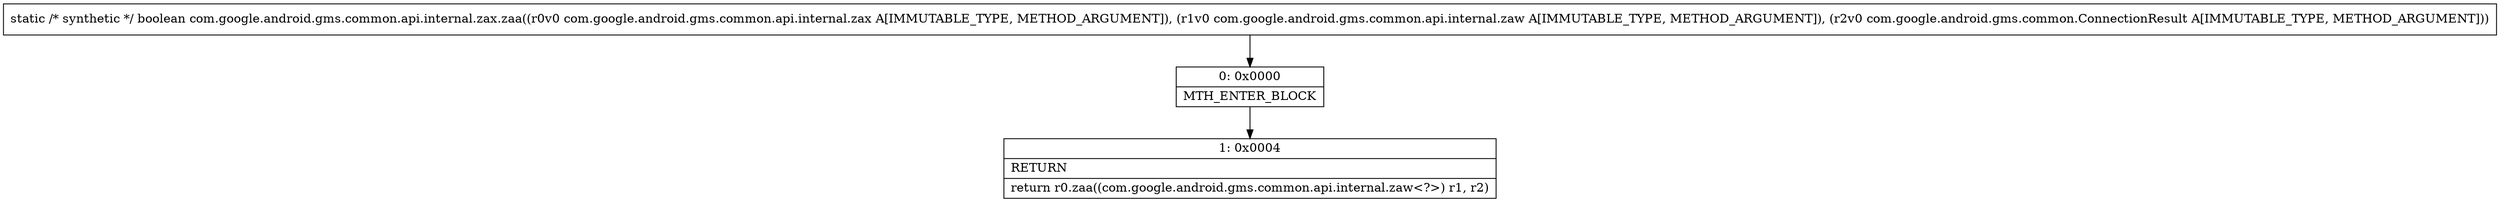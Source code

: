 digraph "CFG forcom.google.android.gms.common.api.internal.zax.zaa(Lcom\/google\/android\/gms\/common\/api\/internal\/zax;Lcom\/google\/android\/gms\/common\/api\/internal\/zaw;Lcom\/google\/android\/gms\/common\/ConnectionResult;)Z" {
Node_0 [shape=record,label="{0\:\ 0x0000|MTH_ENTER_BLOCK\l}"];
Node_1 [shape=record,label="{1\:\ 0x0004|RETURN\l|return r0.zaa((com.google.android.gms.common.api.internal.zaw\<?\>) r1, r2)\l}"];
MethodNode[shape=record,label="{static \/* synthetic *\/ boolean com.google.android.gms.common.api.internal.zax.zaa((r0v0 com.google.android.gms.common.api.internal.zax A[IMMUTABLE_TYPE, METHOD_ARGUMENT]), (r1v0 com.google.android.gms.common.api.internal.zaw A[IMMUTABLE_TYPE, METHOD_ARGUMENT]), (r2v0 com.google.android.gms.common.ConnectionResult A[IMMUTABLE_TYPE, METHOD_ARGUMENT])) }"];
MethodNode -> Node_0;
Node_0 -> Node_1;
}

